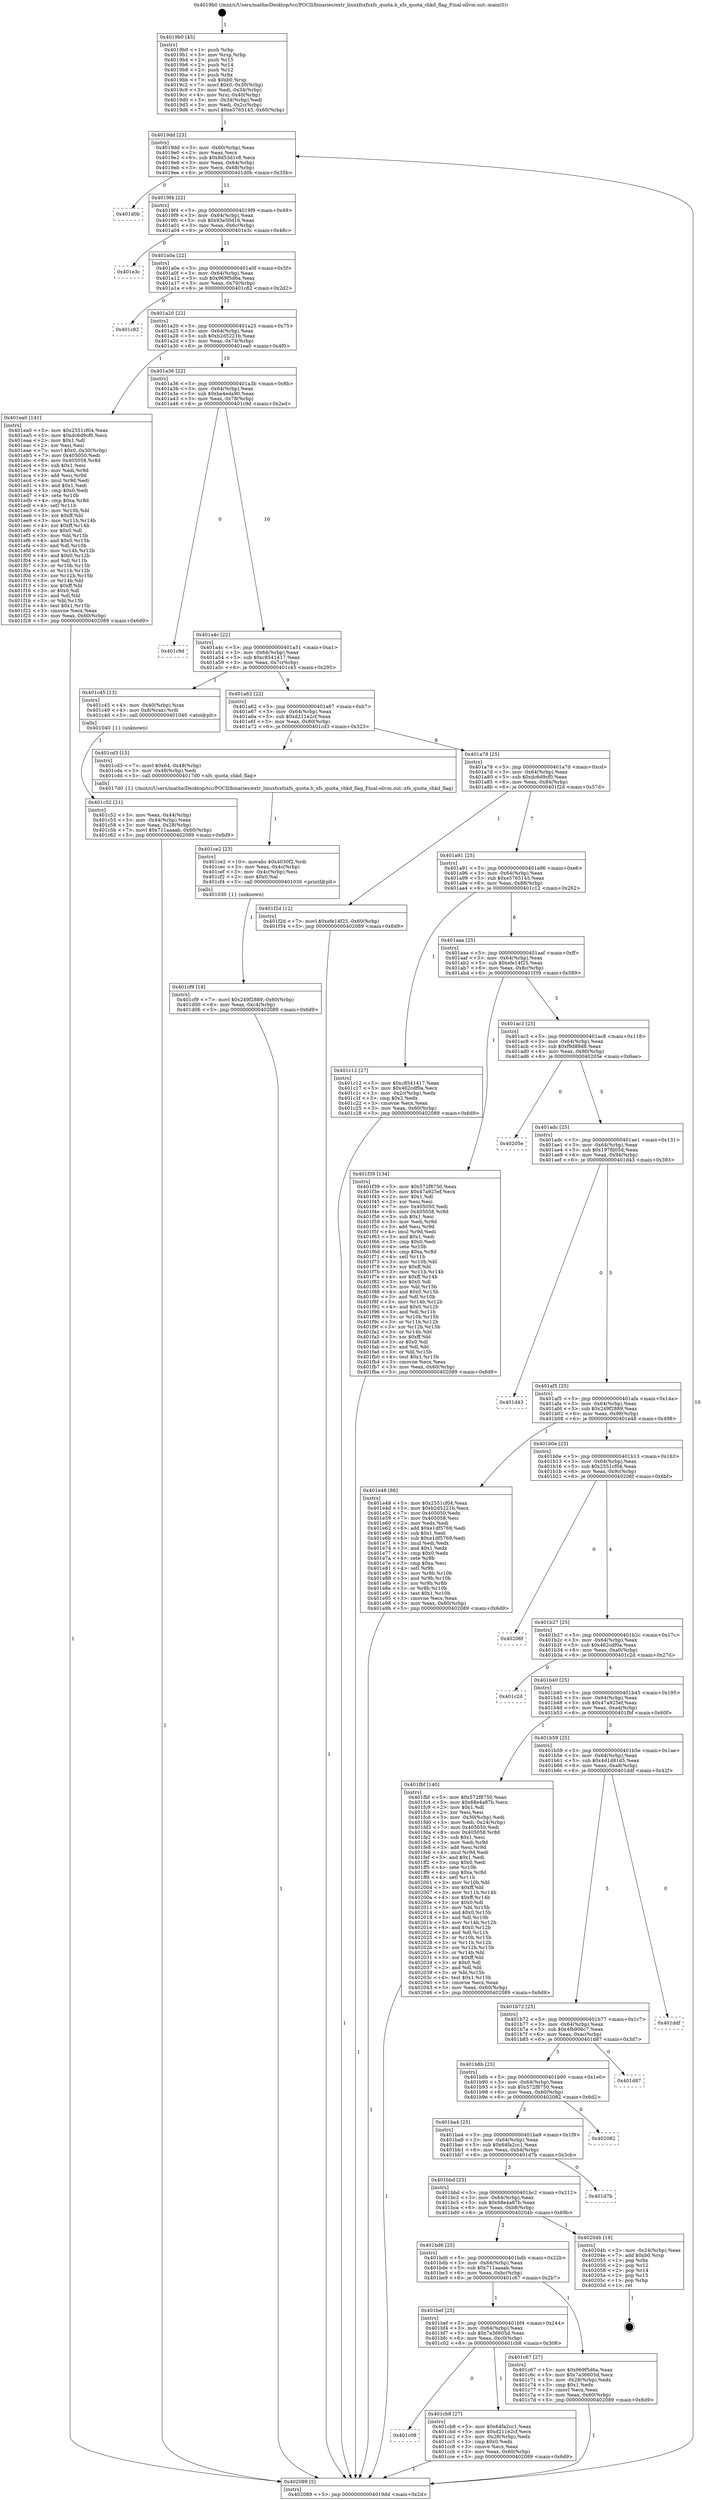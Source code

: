 digraph "0x4019b0" {
  label = "0x4019b0 (/mnt/c/Users/mathe/Desktop/tcc/POCII/binaries/extr_linuxfsxfsxfs_quota.h_xfs_quota_chkd_flag_Final-ollvm.out::main(0))"
  labelloc = "t"
  node[shape=record]

  Entry [label="",width=0.3,height=0.3,shape=circle,fillcolor=black,style=filled]
  "0x4019dd" [label="{
     0x4019dd [23]\l
     | [instrs]\l
     &nbsp;&nbsp;0x4019dd \<+3\>: mov -0x60(%rbp),%eax\l
     &nbsp;&nbsp;0x4019e0 \<+2\>: mov %eax,%ecx\l
     &nbsp;&nbsp;0x4019e2 \<+6\>: sub $0x8d53d1c8,%ecx\l
     &nbsp;&nbsp;0x4019e8 \<+3\>: mov %eax,-0x64(%rbp)\l
     &nbsp;&nbsp;0x4019eb \<+3\>: mov %ecx,-0x68(%rbp)\l
     &nbsp;&nbsp;0x4019ee \<+6\>: je 0000000000401d0b \<main+0x35b\>\l
  }"]
  "0x401d0b" [label="{
     0x401d0b\l
  }", style=dashed]
  "0x4019f4" [label="{
     0x4019f4 [22]\l
     | [instrs]\l
     &nbsp;&nbsp;0x4019f4 \<+5\>: jmp 00000000004019f9 \<main+0x49\>\l
     &nbsp;&nbsp;0x4019f9 \<+3\>: mov -0x64(%rbp),%eax\l
     &nbsp;&nbsp;0x4019fc \<+5\>: sub $0x93e50d16,%eax\l
     &nbsp;&nbsp;0x401a01 \<+3\>: mov %eax,-0x6c(%rbp)\l
     &nbsp;&nbsp;0x401a04 \<+6\>: je 0000000000401e3c \<main+0x48c\>\l
  }"]
  Exit [label="",width=0.3,height=0.3,shape=circle,fillcolor=black,style=filled,peripheries=2]
  "0x401e3c" [label="{
     0x401e3c\l
  }", style=dashed]
  "0x401a0a" [label="{
     0x401a0a [22]\l
     | [instrs]\l
     &nbsp;&nbsp;0x401a0a \<+5\>: jmp 0000000000401a0f \<main+0x5f\>\l
     &nbsp;&nbsp;0x401a0f \<+3\>: mov -0x64(%rbp),%eax\l
     &nbsp;&nbsp;0x401a12 \<+5\>: sub $0x969f5d6a,%eax\l
     &nbsp;&nbsp;0x401a17 \<+3\>: mov %eax,-0x70(%rbp)\l
     &nbsp;&nbsp;0x401a1a \<+6\>: je 0000000000401c82 \<main+0x2d2\>\l
  }"]
  "0x401cf9" [label="{
     0x401cf9 [18]\l
     | [instrs]\l
     &nbsp;&nbsp;0x401cf9 \<+7\>: movl $0x249f2889,-0x60(%rbp)\l
     &nbsp;&nbsp;0x401d00 \<+6\>: mov %eax,-0xc4(%rbp)\l
     &nbsp;&nbsp;0x401d06 \<+5\>: jmp 0000000000402089 \<main+0x6d9\>\l
  }"]
  "0x401c82" [label="{
     0x401c82\l
  }", style=dashed]
  "0x401a20" [label="{
     0x401a20 [22]\l
     | [instrs]\l
     &nbsp;&nbsp;0x401a20 \<+5\>: jmp 0000000000401a25 \<main+0x75\>\l
     &nbsp;&nbsp;0x401a25 \<+3\>: mov -0x64(%rbp),%eax\l
     &nbsp;&nbsp;0x401a28 \<+5\>: sub $0xb2d5221b,%eax\l
     &nbsp;&nbsp;0x401a2d \<+3\>: mov %eax,-0x74(%rbp)\l
     &nbsp;&nbsp;0x401a30 \<+6\>: je 0000000000401ea0 \<main+0x4f0\>\l
  }"]
  "0x401ce2" [label="{
     0x401ce2 [23]\l
     | [instrs]\l
     &nbsp;&nbsp;0x401ce2 \<+10\>: movabs $0x4030f2,%rdi\l
     &nbsp;&nbsp;0x401cec \<+3\>: mov %eax,-0x4c(%rbp)\l
     &nbsp;&nbsp;0x401cef \<+3\>: mov -0x4c(%rbp),%esi\l
     &nbsp;&nbsp;0x401cf2 \<+2\>: mov $0x0,%al\l
     &nbsp;&nbsp;0x401cf4 \<+5\>: call 0000000000401030 \<printf@plt\>\l
     | [calls]\l
     &nbsp;&nbsp;0x401030 \{1\} (unknown)\l
  }"]
  "0x401ea0" [label="{
     0x401ea0 [141]\l
     | [instrs]\l
     &nbsp;&nbsp;0x401ea0 \<+5\>: mov $0x2551cf04,%eax\l
     &nbsp;&nbsp;0x401ea5 \<+5\>: mov $0xdc6d9cf0,%ecx\l
     &nbsp;&nbsp;0x401eaa \<+2\>: mov $0x1,%dl\l
     &nbsp;&nbsp;0x401eac \<+2\>: xor %esi,%esi\l
     &nbsp;&nbsp;0x401eae \<+7\>: movl $0x0,-0x30(%rbp)\l
     &nbsp;&nbsp;0x401eb5 \<+7\>: mov 0x405050,%edi\l
     &nbsp;&nbsp;0x401ebc \<+8\>: mov 0x405058,%r8d\l
     &nbsp;&nbsp;0x401ec4 \<+3\>: sub $0x1,%esi\l
     &nbsp;&nbsp;0x401ec7 \<+3\>: mov %edi,%r9d\l
     &nbsp;&nbsp;0x401eca \<+3\>: add %esi,%r9d\l
     &nbsp;&nbsp;0x401ecd \<+4\>: imul %r9d,%edi\l
     &nbsp;&nbsp;0x401ed1 \<+3\>: and $0x1,%edi\l
     &nbsp;&nbsp;0x401ed4 \<+3\>: cmp $0x0,%edi\l
     &nbsp;&nbsp;0x401ed7 \<+4\>: sete %r10b\l
     &nbsp;&nbsp;0x401edb \<+4\>: cmp $0xa,%r8d\l
     &nbsp;&nbsp;0x401edf \<+4\>: setl %r11b\l
     &nbsp;&nbsp;0x401ee3 \<+3\>: mov %r10b,%bl\l
     &nbsp;&nbsp;0x401ee6 \<+3\>: xor $0xff,%bl\l
     &nbsp;&nbsp;0x401ee9 \<+3\>: mov %r11b,%r14b\l
     &nbsp;&nbsp;0x401eec \<+4\>: xor $0xff,%r14b\l
     &nbsp;&nbsp;0x401ef0 \<+3\>: xor $0x0,%dl\l
     &nbsp;&nbsp;0x401ef3 \<+3\>: mov %bl,%r15b\l
     &nbsp;&nbsp;0x401ef6 \<+4\>: and $0x0,%r15b\l
     &nbsp;&nbsp;0x401efa \<+3\>: and %dl,%r10b\l
     &nbsp;&nbsp;0x401efd \<+3\>: mov %r14b,%r12b\l
     &nbsp;&nbsp;0x401f00 \<+4\>: and $0x0,%r12b\l
     &nbsp;&nbsp;0x401f04 \<+3\>: and %dl,%r11b\l
     &nbsp;&nbsp;0x401f07 \<+3\>: or %r10b,%r15b\l
     &nbsp;&nbsp;0x401f0a \<+3\>: or %r11b,%r12b\l
     &nbsp;&nbsp;0x401f0d \<+3\>: xor %r12b,%r15b\l
     &nbsp;&nbsp;0x401f10 \<+3\>: or %r14b,%bl\l
     &nbsp;&nbsp;0x401f13 \<+3\>: xor $0xff,%bl\l
     &nbsp;&nbsp;0x401f16 \<+3\>: or $0x0,%dl\l
     &nbsp;&nbsp;0x401f19 \<+2\>: and %dl,%bl\l
     &nbsp;&nbsp;0x401f1b \<+3\>: or %bl,%r15b\l
     &nbsp;&nbsp;0x401f1e \<+4\>: test $0x1,%r15b\l
     &nbsp;&nbsp;0x401f22 \<+3\>: cmovne %ecx,%eax\l
     &nbsp;&nbsp;0x401f25 \<+3\>: mov %eax,-0x60(%rbp)\l
     &nbsp;&nbsp;0x401f28 \<+5\>: jmp 0000000000402089 \<main+0x6d9\>\l
  }"]
  "0x401a36" [label="{
     0x401a36 [22]\l
     | [instrs]\l
     &nbsp;&nbsp;0x401a36 \<+5\>: jmp 0000000000401a3b \<main+0x8b\>\l
     &nbsp;&nbsp;0x401a3b \<+3\>: mov -0x64(%rbp),%eax\l
     &nbsp;&nbsp;0x401a3e \<+5\>: sub $0xba4eda90,%eax\l
     &nbsp;&nbsp;0x401a43 \<+3\>: mov %eax,-0x78(%rbp)\l
     &nbsp;&nbsp;0x401a46 \<+6\>: je 0000000000401c9d \<main+0x2ed\>\l
  }"]
  "0x401c08" [label="{
     0x401c08\l
  }", style=dashed]
  "0x401c9d" [label="{
     0x401c9d\l
  }", style=dashed]
  "0x401a4c" [label="{
     0x401a4c [22]\l
     | [instrs]\l
     &nbsp;&nbsp;0x401a4c \<+5\>: jmp 0000000000401a51 \<main+0xa1\>\l
     &nbsp;&nbsp;0x401a51 \<+3\>: mov -0x64(%rbp),%eax\l
     &nbsp;&nbsp;0x401a54 \<+5\>: sub $0xc8541417,%eax\l
     &nbsp;&nbsp;0x401a59 \<+3\>: mov %eax,-0x7c(%rbp)\l
     &nbsp;&nbsp;0x401a5c \<+6\>: je 0000000000401c45 \<main+0x295\>\l
  }"]
  "0x401cb8" [label="{
     0x401cb8 [27]\l
     | [instrs]\l
     &nbsp;&nbsp;0x401cb8 \<+5\>: mov $0x64fa2cc1,%eax\l
     &nbsp;&nbsp;0x401cbd \<+5\>: mov $0xd211e2cf,%ecx\l
     &nbsp;&nbsp;0x401cc2 \<+3\>: mov -0x28(%rbp),%edx\l
     &nbsp;&nbsp;0x401cc5 \<+3\>: cmp $0x0,%edx\l
     &nbsp;&nbsp;0x401cc8 \<+3\>: cmove %ecx,%eax\l
     &nbsp;&nbsp;0x401ccb \<+3\>: mov %eax,-0x60(%rbp)\l
     &nbsp;&nbsp;0x401cce \<+5\>: jmp 0000000000402089 \<main+0x6d9\>\l
  }"]
  "0x401c45" [label="{
     0x401c45 [13]\l
     | [instrs]\l
     &nbsp;&nbsp;0x401c45 \<+4\>: mov -0x40(%rbp),%rax\l
     &nbsp;&nbsp;0x401c49 \<+4\>: mov 0x8(%rax),%rdi\l
     &nbsp;&nbsp;0x401c4d \<+5\>: call 0000000000401040 \<atoi@plt\>\l
     | [calls]\l
     &nbsp;&nbsp;0x401040 \{1\} (unknown)\l
  }"]
  "0x401a62" [label="{
     0x401a62 [22]\l
     | [instrs]\l
     &nbsp;&nbsp;0x401a62 \<+5\>: jmp 0000000000401a67 \<main+0xb7\>\l
     &nbsp;&nbsp;0x401a67 \<+3\>: mov -0x64(%rbp),%eax\l
     &nbsp;&nbsp;0x401a6a \<+5\>: sub $0xd211e2cf,%eax\l
     &nbsp;&nbsp;0x401a6f \<+3\>: mov %eax,-0x80(%rbp)\l
     &nbsp;&nbsp;0x401a72 \<+6\>: je 0000000000401cd3 \<main+0x323\>\l
  }"]
  "0x401bef" [label="{
     0x401bef [25]\l
     | [instrs]\l
     &nbsp;&nbsp;0x401bef \<+5\>: jmp 0000000000401bf4 \<main+0x244\>\l
     &nbsp;&nbsp;0x401bf4 \<+3\>: mov -0x64(%rbp),%eax\l
     &nbsp;&nbsp;0x401bf7 \<+5\>: sub $0x7a36605d,%eax\l
     &nbsp;&nbsp;0x401bfc \<+6\>: mov %eax,-0xc0(%rbp)\l
     &nbsp;&nbsp;0x401c02 \<+6\>: je 0000000000401cb8 \<main+0x308\>\l
  }"]
  "0x401cd3" [label="{
     0x401cd3 [15]\l
     | [instrs]\l
     &nbsp;&nbsp;0x401cd3 \<+7\>: movl $0x64,-0x48(%rbp)\l
     &nbsp;&nbsp;0x401cda \<+3\>: mov -0x48(%rbp),%edi\l
     &nbsp;&nbsp;0x401cdd \<+5\>: call 00000000004017d0 \<xfs_quota_chkd_flag\>\l
     | [calls]\l
     &nbsp;&nbsp;0x4017d0 \{1\} (/mnt/c/Users/mathe/Desktop/tcc/POCII/binaries/extr_linuxfsxfsxfs_quota.h_xfs_quota_chkd_flag_Final-ollvm.out::xfs_quota_chkd_flag)\l
  }"]
  "0x401a78" [label="{
     0x401a78 [25]\l
     | [instrs]\l
     &nbsp;&nbsp;0x401a78 \<+5\>: jmp 0000000000401a7d \<main+0xcd\>\l
     &nbsp;&nbsp;0x401a7d \<+3\>: mov -0x64(%rbp),%eax\l
     &nbsp;&nbsp;0x401a80 \<+5\>: sub $0xdc6d9cf0,%eax\l
     &nbsp;&nbsp;0x401a85 \<+6\>: mov %eax,-0x84(%rbp)\l
     &nbsp;&nbsp;0x401a8b \<+6\>: je 0000000000401f2d \<main+0x57d\>\l
  }"]
  "0x401c67" [label="{
     0x401c67 [27]\l
     | [instrs]\l
     &nbsp;&nbsp;0x401c67 \<+5\>: mov $0x969f5d6a,%eax\l
     &nbsp;&nbsp;0x401c6c \<+5\>: mov $0x7a36605d,%ecx\l
     &nbsp;&nbsp;0x401c71 \<+3\>: mov -0x28(%rbp),%edx\l
     &nbsp;&nbsp;0x401c74 \<+3\>: cmp $0x1,%edx\l
     &nbsp;&nbsp;0x401c77 \<+3\>: cmovl %ecx,%eax\l
     &nbsp;&nbsp;0x401c7a \<+3\>: mov %eax,-0x60(%rbp)\l
     &nbsp;&nbsp;0x401c7d \<+5\>: jmp 0000000000402089 \<main+0x6d9\>\l
  }"]
  "0x401f2d" [label="{
     0x401f2d [12]\l
     | [instrs]\l
     &nbsp;&nbsp;0x401f2d \<+7\>: movl $0xefe14f25,-0x60(%rbp)\l
     &nbsp;&nbsp;0x401f34 \<+5\>: jmp 0000000000402089 \<main+0x6d9\>\l
  }"]
  "0x401a91" [label="{
     0x401a91 [25]\l
     | [instrs]\l
     &nbsp;&nbsp;0x401a91 \<+5\>: jmp 0000000000401a96 \<main+0xe6\>\l
     &nbsp;&nbsp;0x401a96 \<+3\>: mov -0x64(%rbp),%eax\l
     &nbsp;&nbsp;0x401a99 \<+5\>: sub $0xe5765145,%eax\l
     &nbsp;&nbsp;0x401a9e \<+6\>: mov %eax,-0x88(%rbp)\l
     &nbsp;&nbsp;0x401aa4 \<+6\>: je 0000000000401c12 \<main+0x262\>\l
  }"]
  "0x401bd6" [label="{
     0x401bd6 [25]\l
     | [instrs]\l
     &nbsp;&nbsp;0x401bd6 \<+5\>: jmp 0000000000401bdb \<main+0x22b\>\l
     &nbsp;&nbsp;0x401bdb \<+3\>: mov -0x64(%rbp),%eax\l
     &nbsp;&nbsp;0x401bde \<+5\>: sub $0x711aaaab,%eax\l
     &nbsp;&nbsp;0x401be3 \<+6\>: mov %eax,-0xbc(%rbp)\l
     &nbsp;&nbsp;0x401be9 \<+6\>: je 0000000000401c67 \<main+0x2b7\>\l
  }"]
  "0x401c12" [label="{
     0x401c12 [27]\l
     | [instrs]\l
     &nbsp;&nbsp;0x401c12 \<+5\>: mov $0xc8541417,%eax\l
     &nbsp;&nbsp;0x401c17 \<+5\>: mov $0x462cdf0a,%ecx\l
     &nbsp;&nbsp;0x401c1c \<+3\>: mov -0x2c(%rbp),%edx\l
     &nbsp;&nbsp;0x401c1f \<+3\>: cmp $0x2,%edx\l
     &nbsp;&nbsp;0x401c22 \<+3\>: cmovne %ecx,%eax\l
     &nbsp;&nbsp;0x401c25 \<+3\>: mov %eax,-0x60(%rbp)\l
     &nbsp;&nbsp;0x401c28 \<+5\>: jmp 0000000000402089 \<main+0x6d9\>\l
  }"]
  "0x401aaa" [label="{
     0x401aaa [25]\l
     | [instrs]\l
     &nbsp;&nbsp;0x401aaa \<+5\>: jmp 0000000000401aaf \<main+0xff\>\l
     &nbsp;&nbsp;0x401aaf \<+3\>: mov -0x64(%rbp),%eax\l
     &nbsp;&nbsp;0x401ab2 \<+5\>: sub $0xefe14f25,%eax\l
     &nbsp;&nbsp;0x401ab7 \<+6\>: mov %eax,-0x8c(%rbp)\l
     &nbsp;&nbsp;0x401abd \<+6\>: je 0000000000401f39 \<main+0x589\>\l
  }"]
  "0x402089" [label="{
     0x402089 [5]\l
     | [instrs]\l
     &nbsp;&nbsp;0x402089 \<+5\>: jmp 00000000004019dd \<main+0x2d\>\l
  }"]
  "0x4019b0" [label="{
     0x4019b0 [45]\l
     | [instrs]\l
     &nbsp;&nbsp;0x4019b0 \<+1\>: push %rbp\l
     &nbsp;&nbsp;0x4019b1 \<+3\>: mov %rsp,%rbp\l
     &nbsp;&nbsp;0x4019b4 \<+2\>: push %r15\l
     &nbsp;&nbsp;0x4019b6 \<+2\>: push %r14\l
     &nbsp;&nbsp;0x4019b8 \<+2\>: push %r12\l
     &nbsp;&nbsp;0x4019ba \<+1\>: push %rbx\l
     &nbsp;&nbsp;0x4019bb \<+7\>: sub $0xb0,%rsp\l
     &nbsp;&nbsp;0x4019c2 \<+7\>: movl $0x0,-0x30(%rbp)\l
     &nbsp;&nbsp;0x4019c9 \<+3\>: mov %edi,-0x34(%rbp)\l
     &nbsp;&nbsp;0x4019cc \<+4\>: mov %rsi,-0x40(%rbp)\l
     &nbsp;&nbsp;0x4019d0 \<+3\>: mov -0x34(%rbp),%edi\l
     &nbsp;&nbsp;0x4019d3 \<+3\>: mov %edi,-0x2c(%rbp)\l
     &nbsp;&nbsp;0x4019d6 \<+7\>: movl $0xe5765145,-0x60(%rbp)\l
  }"]
  "0x401c52" [label="{
     0x401c52 [21]\l
     | [instrs]\l
     &nbsp;&nbsp;0x401c52 \<+3\>: mov %eax,-0x44(%rbp)\l
     &nbsp;&nbsp;0x401c55 \<+3\>: mov -0x44(%rbp),%eax\l
     &nbsp;&nbsp;0x401c58 \<+3\>: mov %eax,-0x28(%rbp)\l
     &nbsp;&nbsp;0x401c5b \<+7\>: movl $0x711aaaab,-0x60(%rbp)\l
     &nbsp;&nbsp;0x401c62 \<+5\>: jmp 0000000000402089 \<main+0x6d9\>\l
  }"]
  "0x40204b" [label="{
     0x40204b [19]\l
     | [instrs]\l
     &nbsp;&nbsp;0x40204b \<+3\>: mov -0x24(%rbp),%eax\l
     &nbsp;&nbsp;0x40204e \<+7\>: add $0xb0,%rsp\l
     &nbsp;&nbsp;0x402055 \<+1\>: pop %rbx\l
     &nbsp;&nbsp;0x402056 \<+2\>: pop %r12\l
     &nbsp;&nbsp;0x402058 \<+2\>: pop %r14\l
     &nbsp;&nbsp;0x40205a \<+2\>: pop %r15\l
     &nbsp;&nbsp;0x40205c \<+1\>: pop %rbp\l
     &nbsp;&nbsp;0x40205d \<+1\>: ret\l
  }"]
  "0x401f39" [label="{
     0x401f39 [134]\l
     | [instrs]\l
     &nbsp;&nbsp;0x401f39 \<+5\>: mov $0x572f8750,%eax\l
     &nbsp;&nbsp;0x401f3e \<+5\>: mov $0x47a925ef,%ecx\l
     &nbsp;&nbsp;0x401f43 \<+2\>: mov $0x1,%dl\l
     &nbsp;&nbsp;0x401f45 \<+2\>: xor %esi,%esi\l
     &nbsp;&nbsp;0x401f47 \<+7\>: mov 0x405050,%edi\l
     &nbsp;&nbsp;0x401f4e \<+8\>: mov 0x405058,%r8d\l
     &nbsp;&nbsp;0x401f56 \<+3\>: sub $0x1,%esi\l
     &nbsp;&nbsp;0x401f59 \<+3\>: mov %edi,%r9d\l
     &nbsp;&nbsp;0x401f5c \<+3\>: add %esi,%r9d\l
     &nbsp;&nbsp;0x401f5f \<+4\>: imul %r9d,%edi\l
     &nbsp;&nbsp;0x401f63 \<+3\>: and $0x1,%edi\l
     &nbsp;&nbsp;0x401f66 \<+3\>: cmp $0x0,%edi\l
     &nbsp;&nbsp;0x401f69 \<+4\>: sete %r10b\l
     &nbsp;&nbsp;0x401f6d \<+4\>: cmp $0xa,%r8d\l
     &nbsp;&nbsp;0x401f71 \<+4\>: setl %r11b\l
     &nbsp;&nbsp;0x401f75 \<+3\>: mov %r10b,%bl\l
     &nbsp;&nbsp;0x401f78 \<+3\>: xor $0xff,%bl\l
     &nbsp;&nbsp;0x401f7b \<+3\>: mov %r11b,%r14b\l
     &nbsp;&nbsp;0x401f7e \<+4\>: xor $0xff,%r14b\l
     &nbsp;&nbsp;0x401f82 \<+3\>: xor $0x0,%dl\l
     &nbsp;&nbsp;0x401f85 \<+3\>: mov %bl,%r15b\l
     &nbsp;&nbsp;0x401f88 \<+4\>: and $0x0,%r15b\l
     &nbsp;&nbsp;0x401f8c \<+3\>: and %dl,%r10b\l
     &nbsp;&nbsp;0x401f8f \<+3\>: mov %r14b,%r12b\l
     &nbsp;&nbsp;0x401f92 \<+4\>: and $0x0,%r12b\l
     &nbsp;&nbsp;0x401f96 \<+3\>: and %dl,%r11b\l
     &nbsp;&nbsp;0x401f99 \<+3\>: or %r10b,%r15b\l
     &nbsp;&nbsp;0x401f9c \<+3\>: or %r11b,%r12b\l
     &nbsp;&nbsp;0x401f9f \<+3\>: xor %r12b,%r15b\l
     &nbsp;&nbsp;0x401fa2 \<+3\>: or %r14b,%bl\l
     &nbsp;&nbsp;0x401fa5 \<+3\>: xor $0xff,%bl\l
     &nbsp;&nbsp;0x401fa8 \<+3\>: or $0x0,%dl\l
     &nbsp;&nbsp;0x401fab \<+2\>: and %dl,%bl\l
     &nbsp;&nbsp;0x401fad \<+3\>: or %bl,%r15b\l
     &nbsp;&nbsp;0x401fb0 \<+4\>: test $0x1,%r15b\l
     &nbsp;&nbsp;0x401fb4 \<+3\>: cmovne %ecx,%eax\l
     &nbsp;&nbsp;0x401fb7 \<+3\>: mov %eax,-0x60(%rbp)\l
     &nbsp;&nbsp;0x401fba \<+5\>: jmp 0000000000402089 \<main+0x6d9\>\l
  }"]
  "0x401ac3" [label="{
     0x401ac3 [25]\l
     | [instrs]\l
     &nbsp;&nbsp;0x401ac3 \<+5\>: jmp 0000000000401ac8 \<main+0x118\>\l
     &nbsp;&nbsp;0x401ac8 \<+3\>: mov -0x64(%rbp),%eax\l
     &nbsp;&nbsp;0x401acb \<+5\>: sub $0xf9d89d8,%eax\l
     &nbsp;&nbsp;0x401ad0 \<+6\>: mov %eax,-0x90(%rbp)\l
     &nbsp;&nbsp;0x401ad6 \<+6\>: je 000000000040205e \<main+0x6ae\>\l
  }"]
  "0x401bbd" [label="{
     0x401bbd [25]\l
     | [instrs]\l
     &nbsp;&nbsp;0x401bbd \<+5\>: jmp 0000000000401bc2 \<main+0x212\>\l
     &nbsp;&nbsp;0x401bc2 \<+3\>: mov -0x64(%rbp),%eax\l
     &nbsp;&nbsp;0x401bc5 \<+5\>: sub $0x68e4a87b,%eax\l
     &nbsp;&nbsp;0x401bca \<+6\>: mov %eax,-0xb8(%rbp)\l
     &nbsp;&nbsp;0x401bd0 \<+6\>: je 000000000040204b \<main+0x69b\>\l
  }"]
  "0x40205e" [label="{
     0x40205e\l
  }", style=dashed]
  "0x401adc" [label="{
     0x401adc [25]\l
     | [instrs]\l
     &nbsp;&nbsp;0x401adc \<+5\>: jmp 0000000000401ae1 \<main+0x131\>\l
     &nbsp;&nbsp;0x401ae1 \<+3\>: mov -0x64(%rbp),%eax\l
     &nbsp;&nbsp;0x401ae4 \<+5\>: sub $0x197fd05d,%eax\l
     &nbsp;&nbsp;0x401ae9 \<+6\>: mov %eax,-0x94(%rbp)\l
     &nbsp;&nbsp;0x401aef \<+6\>: je 0000000000401d43 \<main+0x393\>\l
  }"]
  "0x401d7b" [label="{
     0x401d7b\l
  }", style=dashed]
  "0x401d43" [label="{
     0x401d43\l
  }", style=dashed]
  "0x401af5" [label="{
     0x401af5 [25]\l
     | [instrs]\l
     &nbsp;&nbsp;0x401af5 \<+5\>: jmp 0000000000401afa \<main+0x14a\>\l
     &nbsp;&nbsp;0x401afa \<+3\>: mov -0x64(%rbp),%eax\l
     &nbsp;&nbsp;0x401afd \<+5\>: sub $0x249f2889,%eax\l
     &nbsp;&nbsp;0x401b02 \<+6\>: mov %eax,-0x98(%rbp)\l
     &nbsp;&nbsp;0x401b08 \<+6\>: je 0000000000401e48 \<main+0x498\>\l
  }"]
  "0x401ba4" [label="{
     0x401ba4 [25]\l
     | [instrs]\l
     &nbsp;&nbsp;0x401ba4 \<+5\>: jmp 0000000000401ba9 \<main+0x1f9\>\l
     &nbsp;&nbsp;0x401ba9 \<+3\>: mov -0x64(%rbp),%eax\l
     &nbsp;&nbsp;0x401bac \<+5\>: sub $0x64fa2cc1,%eax\l
     &nbsp;&nbsp;0x401bb1 \<+6\>: mov %eax,-0xb4(%rbp)\l
     &nbsp;&nbsp;0x401bb7 \<+6\>: je 0000000000401d7b \<main+0x3cb\>\l
  }"]
  "0x401e48" [label="{
     0x401e48 [88]\l
     | [instrs]\l
     &nbsp;&nbsp;0x401e48 \<+5\>: mov $0x2551cf04,%eax\l
     &nbsp;&nbsp;0x401e4d \<+5\>: mov $0xb2d5221b,%ecx\l
     &nbsp;&nbsp;0x401e52 \<+7\>: mov 0x405050,%edx\l
     &nbsp;&nbsp;0x401e59 \<+7\>: mov 0x405058,%esi\l
     &nbsp;&nbsp;0x401e60 \<+2\>: mov %edx,%edi\l
     &nbsp;&nbsp;0x401e62 \<+6\>: add $0xe1df5769,%edi\l
     &nbsp;&nbsp;0x401e68 \<+3\>: sub $0x1,%edi\l
     &nbsp;&nbsp;0x401e6b \<+6\>: sub $0xe1df5769,%edi\l
     &nbsp;&nbsp;0x401e71 \<+3\>: imul %edi,%edx\l
     &nbsp;&nbsp;0x401e74 \<+3\>: and $0x1,%edx\l
     &nbsp;&nbsp;0x401e77 \<+3\>: cmp $0x0,%edx\l
     &nbsp;&nbsp;0x401e7a \<+4\>: sete %r8b\l
     &nbsp;&nbsp;0x401e7e \<+3\>: cmp $0xa,%esi\l
     &nbsp;&nbsp;0x401e81 \<+4\>: setl %r9b\l
     &nbsp;&nbsp;0x401e85 \<+3\>: mov %r8b,%r10b\l
     &nbsp;&nbsp;0x401e88 \<+3\>: and %r9b,%r10b\l
     &nbsp;&nbsp;0x401e8b \<+3\>: xor %r9b,%r8b\l
     &nbsp;&nbsp;0x401e8e \<+3\>: or %r8b,%r10b\l
     &nbsp;&nbsp;0x401e91 \<+4\>: test $0x1,%r10b\l
     &nbsp;&nbsp;0x401e95 \<+3\>: cmovne %ecx,%eax\l
     &nbsp;&nbsp;0x401e98 \<+3\>: mov %eax,-0x60(%rbp)\l
     &nbsp;&nbsp;0x401e9b \<+5\>: jmp 0000000000402089 \<main+0x6d9\>\l
  }"]
  "0x401b0e" [label="{
     0x401b0e [25]\l
     | [instrs]\l
     &nbsp;&nbsp;0x401b0e \<+5\>: jmp 0000000000401b13 \<main+0x163\>\l
     &nbsp;&nbsp;0x401b13 \<+3\>: mov -0x64(%rbp),%eax\l
     &nbsp;&nbsp;0x401b16 \<+5\>: sub $0x2551cf04,%eax\l
     &nbsp;&nbsp;0x401b1b \<+6\>: mov %eax,-0x9c(%rbp)\l
     &nbsp;&nbsp;0x401b21 \<+6\>: je 000000000040206f \<main+0x6bf\>\l
  }"]
  "0x402082" [label="{
     0x402082\l
  }", style=dashed]
  "0x40206f" [label="{
     0x40206f\l
  }", style=dashed]
  "0x401b27" [label="{
     0x401b27 [25]\l
     | [instrs]\l
     &nbsp;&nbsp;0x401b27 \<+5\>: jmp 0000000000401b2c \<main+0x17c\>\l
     &nbsp;&nbsp;0x401b2c \<+3\>: mov -0x64(%rbp),%eax\l
     &nbsp;&nbsp;0x401b2f \<+5\>: sub $0x462cdf0a,%eax\l
     &nbsp;&nbsp;0x401b34 \<+6\>: mov %eax,-0xa0(%rbp)\l
     &nbsp;&nbsp;0x401b3a \<+6\>: je 0000000000401c2d \<main+0x27d\>\l
  }"]
  "0x401b8b" [label="{
     0x401b8b [25]\l
     | [instrs]\l
     &nbsp;&nbsp;0x401b8b \<+5\>: jmp 0000000000401b90 \<main+0x1e0\>\l
     &nbsp;&nbsp;0x401b90 \<+3\>: mov -0x64(%rbp),%eax\l
     &nbsp;&nbsp;0x401b93 \<+5\>: sub $0x572f8750,%eax\l
     &nbsp;&nbsp;0x401b98 \<+6\>: mov %eax,-0xb0(%rbp)\l
     &nbsp;&nbsp;0x401b9e \<+6\>: je 0000000000402082 \<main+0x6d2\>\l
  }"]
  "0x401c2d" [label="{
     0x401c2d\l
  }", style=dashed]
  "0x401b40" [label="{
     0x401b40 [25]\l
     | [instrs]\l
     &nbsp;&nbsp;0x401b40 \<+5\>: jmp 0000000000401b45 \<main+0x195\>\l
     &nbsp;&nbsp;0x401b45 \<+3\>: mov -0x64(%rbp),%eax\l
     &nbsp;&nbsp;0x401b48 \<+5\>: sub $0x47a925ef,%eax\l
     &nbsp;&nbsp;0x401b4d \<+6\>: mov %eax,-0xa4(%rbp)\l
     &nbsp;&nbsp;0x401b53 \<+6\>: je 0000000000401fbf \<main+0x60f\>\l
  }"]
  "0x401d87" [label="{
     0x401d87\l
  }", style=dashed]
  "0x401fbf" [label="{
     0x401fbf [140]\l
     | [instrs]\l
     &nbsp;&nbsp;0x401fbf \<+5\>: mov $0x572f8750,%eax\l
     &nbsp;&nbsp;0x401fc4 \<+5\>: mov $0x68e4a87b,%ecx\l
     &nbsp;&nbsp;0x401fc9 \<+2\>: mov $0x1,%dl\l
     &nbsp;&nbsp;0x401fcb \<+2\>: xor %esi,%esi\l
     &nbsp;&nbsp;0x401fcd \<+3\>: mov -0x30(%rbp),%edi\l
     &nbsp;&nbsp;0x401fd0 \<+3\>: mov %edi,-0x24(%rbp)\l
     &nbsp;&nbsp;0x401fd3 \<+7\>: mov 0x405050,%edi\l
     &nbsp;&nbsp;0x401fda \<+8\>: mov 0x405058,%r8d\l
     &nbsp;&nbsp;0x401fe2 \<+3\>: sub $0x1,%esi\l
     &nbsp;&nbsp;0x401fe5 \<+3\>: mov %edi,%r9d\l
     &nbsp;&nbsp;0x401fe8 \<+3\>: add %esi,%r9d\l
     &nbsp;&nbsp;0x401feb \<+4\>: imul %r9d,%edi\l
     &nbsp;&nbsp;0x401fef \<+3\>: and $0x1,%edi\l
     &nbsp;&nbsp;0x401ff2 \<+3\>: cmp $0x0,%edi\l
     &nbsp;&nbsp;0x401ff5 \<+4\>: sete %r10b\l
     &nbsp;&nbsp;0x401ff9 \<+4\>: cmp $0xa,%r8d\l
     &nbsp;&nbsp;0x401ffd \<+4\>: setl %r11b\l
     &nbsp;&nbsp;0x402001 \<+3\>: mov %r10b,%bl\l
     &nbsp;&nbsp;0x402004 \<+3\>: xor $0xff,%bl\l
     &nbsp;&nbsp;0x402007 \<+3\>: mov %r11b,%r14b\l
     &nbsp;&nbsp;0x40200a \<+4\>: xor $0xff,%r14b\l
     &nbsp;&nbsp;0x40200e \<+3\>: xor $0x0,%dl\l
     &nbsp;&nbsp;0x402011 \<+3\>: mov %bl,%r15b\l
     &nbsp;&nbsp;0x402014 \<+4\>: and $0x0,%r15b\l
     &nbsp;&nbsp;0x402018 \<+3\>: and %dl,%r10b\l
     &nbsp;&nbsp;0x40201b \<+3\>: mov %r14b,%r12b\l
     &nbsp;&nbsp;0x40201e \<+4\>: and $0x0,%r12b\l
     &nbsp;&nbsp;0x402022 \<+3\>: and %dl,%r11b\l
     &nbsp;&nbsp;0x402025 \<+3\>: or %r10b,%r15b\l
     &nbsp;&nbsp;0x402028 \<+3\>: or %r11b,%r12b\l
     &nbsp;&nbsp;0x40202b \<+3\>: xor %r12b,%r15b\l
     &nbsp;&nbsp;0x40202e \<+3\>: or %r14b,%bl\l
     &nbsp;&nbsp;0x402031 \<+3\>: xor $0xff,%bl\l
     &nbsp;&nbsp;0x402034 \<+3\>: or $0x0,%dl\l
     &nbsp;&nbsp;0x402037 \<+2\>: and %dl,%bl\l
     &nbsp;&nbsp;0x402039 \<+3\>: or %bl,%r15b\l
     &nbsp;&nbsp;0x40203c \<+4\>: test $0x1,%r15b\l
     &nbsp;&nbsp;0x402040 \<+3\>: cmovne %ecx,%eax\l
     &nbsp;&nbsp;0x402043 \<+3\>: mov %eax,-0x60(%rbp)\l
     &nbsp;&nbsp;0x402046 \<+5\>: jmp 0000000000402089 \<main+0x6d9\>\l
  }"]
  "0x401b59" [label="{
     0x401b59 [25]\l
     | [instrs]\l
     &nbsp;&nbsp;0x401b59 \<+5\>: jmp 0000000000401b5e \<main+0x1ae\>\l
     &nbsp;&nbsp;0x401b5e \<+3\>: mov -0x64(%rbp),%eax\l
     &nbsp;&nbsp;0x401b61 \<+5\>: sub $0x4d1d81d5,%eax\l
     &nbsp;&nbsp;0x401b66 \<+6\>: mov %eax,-0xa8(%rbp)\l
     &nbsp;&nbsp;0x401b6c \<+6\>: je 0000000000401ddf \<main+0x42f\>\l
  }"]
  "0x401b72" [label="{
     0x401b72 [25]\l
     | [instrs]\l
     &nbsp;&nbsp;0x401b72 \<+5\>: jmp 0000000000401b77 \<main+0x1c7\>\l
     &nbsp;&nbsp;0x401b77 \<+3\>: mov -0x64(%rbp),%eax\l
     &nbsp;&nbsp;0x401b7a \<+5\>: sub $0x4fb906c7,%eax\l
     &nbsp;&nbsp;0x401b7f \<+6\>: mov %eax,-0xac(%rbp)\l
     &nbsp;&nbsp;0x401b85 \<+6\>: je 0000000000401d87 \<main+0x3d7\>\l
  }"]
  "0x401ddf" [label="{
     0x401ddf\l
  }", style=dashed]
  Entry -> "0x4019b0" [label=" 1"]
  "0x4019dd" -> "0x401d0b" [label=" 0"]
  "0x4019dd" -> "0x4019f4" [label=" 11"]
  "0x40204b" -> Exit [label=" 1"]
  "0x4019f4" -> "0x401e3c" [label=" 0"]
  "0x4019f4" -> "0x401a0a" [label=" 11"]
  "0x401fbf" -> "0x402089" [label=" 1"]
  "0x401a0a" -> "0x401c82" [label=" 0"]
  "0x401a0a" -> "0x401a20" [label=" 11"]
  "0x401f39" -> "0x402089" [label=" 1"]
  "0x401a20" -> "0x401ea0" [label=" 1"]
  "0x401a20" -> "0x401a36" [label=" 10"]
  "0x401f2d" -> "0x402089" [label=" 1"]
  "0x401a36" -> "0x401c9d" [label=" 0"]
  "0x401a36" -> "0x401a4c" [label=" 10"]
  "0x401ea0" -> "0x402089" [label=" 1"]
  "0x401a4c" -> "0x401c45" [label=" 1"]
  "0x401a4c" -> "0x401a62" [label=" 9"]
  "0x401e48" -> "0x402089" [label=" 1"]
  "0x401a62" -> "0x401cd3" [label=" 1"]
  "0x401a62" -> "0x401a78" [label=" 8"]
  "0x401ce2" -> "0x401cf9" [label=" 1"]
  "0x401a78" -> "0x401f2d" [label=" 1"]
  "0x401a78" -> "0x401a91" [label=" 7"]
  "0x401cd3" -> "0x401ce2" [label=" 1"]
  "0x401a91" -> "0x401c12" [label=" 1"]
  "0x401a91" -> "0x401aaa" [label=" 6"]
  "0x401c12" -> "0x402089" [label=" 1"]
  "0x4019b0" -> "0x4019dd" [label=" 1"]
  "0x402089" -> "0x4019dd" [label=" 10"]
  "0x401c45" -> "0x401c52" [label=" 1"]
  "0x401c52" -> "0x402089" [label=" 1"]
  "0x401bef" -> "0x401c08" [label=" 0"]
  "0x401aaa" -> "0x401f39" [label=" 1"]
  "0x401aaa" -> "0x401ac3" [label=" 5"]
  "0x401bef" -> "0x401cb8" [label=" 1"]
  "0x401ac3" -> "0x40205e" [label=" 0"]
  "0x401ac3" -> "0x401adc" [label=" 5"]
  "0x401c67" -> "0x402089" [label=" 1"]
  "0x401adc" -> "0x401d43" [label=" 0"]
  "0x401adc" -> "0x401af5" [label=" 5"]
  "0x401bd6" -> "0x401bef" [label=" 1"]
  "0x401af5" -> "0x401e48" [label=" 1"]
  "0x401af5" -> "0x401b0e" [label=" 4"]
  "0x401cb8" -> "0x402089" [label=" 1"]
  "0x401b0e" -> "0x40206f" [label=" 0"]
  "0x401b0e" -> "0x401b27" [label=" 4"]
  "0x401bbd" -> "0x401bd6" [label=" 2"]
  "0x401b27" -> "0x401c2d" [label=" 0"]
  "0x401b27" -> "0x401b40" [label=" 4"]
  "0x401cf9" -> "0x402089" [label=" 1"]
  "0x401b40" -> "0x401fbf" [label=" 1"]
  "0x401b40" -> "0x401b59" [label=" 3"]
  "0x401ba4" -> "0x401bbd" [label=" 3"]
  "0x401b59" -> "0x401ddf" [label=" 0"]
  "0x401b59" -> "0x401b72" [label=" 3"]
  "0x401ba4" -> "0x401d7b" [label=" 0"]
  "0x401b72" -> "0x401d87" [label=" 0"]
  "0x401b72" -> "0x401b8b" [label=" 3"]
  "0x401bbd" -> "0x40204b" [label=" 1"]
  "0x401b8b" -> "0x402082" [label=" 0"]
  "0x401b8b" -> "0x401ba4" [label=" 3"]
  "0x401bd6" -> "0x401c67" [label=" 1"]
}
